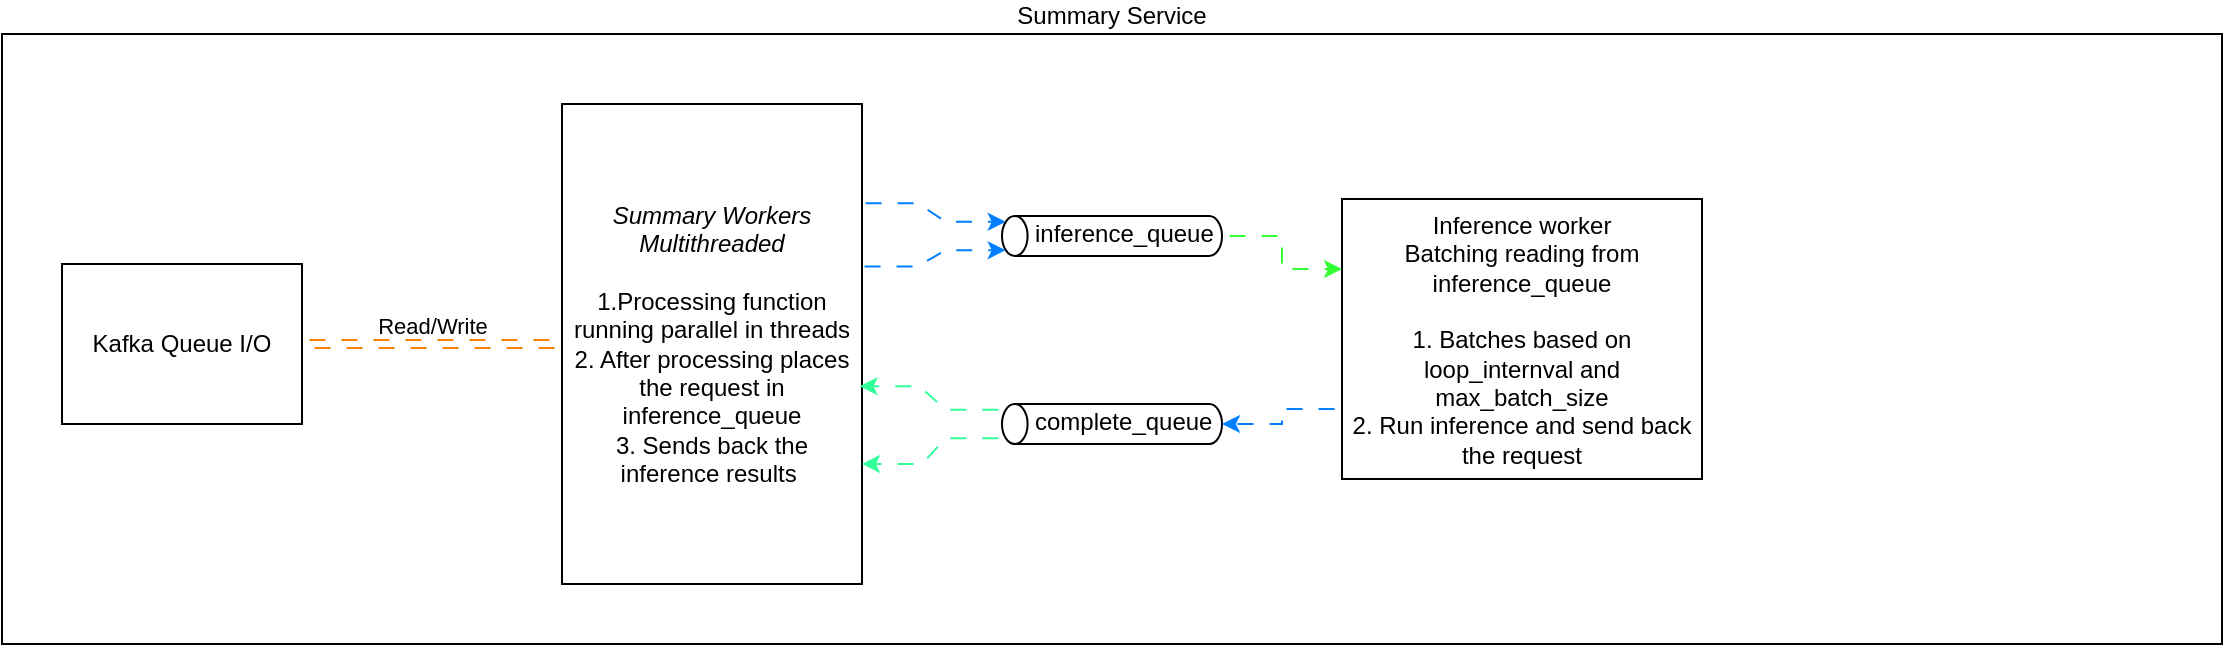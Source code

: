 <mxfile version="26.0.4">
  <diagram name="Page-1" id="5f0bae14-7c28-e335-631c-24af17079c00">
    <mxGraphModel dx="1562" dy="817" grid="1" gridSize="10" guides="1" tooltips="1" connect="1" arrows="1" fold="1" page="1" pageScale="1" pageWidth="1100" pageHeight="850" background="none" math="0" shadow="0">
      <root>
        <mxCell id="0" />
        <mxCell id="1" parent="0" />
        <mxCell id="SKI5N7TSP68030lI7nV--3" value="Summary Service" style="rounded=0;whiteSpace=wrap;html=1;labelPosition=center;verticalLabelPosition=top;align=center;verticalAlign=bottom;" vertex="1" parent="1">
          <mxGeometry x="250" y="105" width="1110" height="305" as="geometry" />
        </mxCell>
        <mxCell id="SKI5N7TSP68030lI7nV--19" value="Read/Write" style="rounded=0;orthogonalLoop=1;jettySize=auto;html=1;exitX=1;exitY=0.5;exitDx=0;exitDy=0;entryX=0;entryY=0.5;entryDx=0;entryDy=0;labelBackgroundColor=none;labelPosition=center;verticalLabelPosition=top;align=center;verticalAlign=bottom;strokeColor=#FF8000;shape=link;shadow=0;flowAnimation=1;" edge="1" parent="1" source="SKI5N7TSP68030lI7nV--2" target="SKI5N7TSP68030lI7nV--10">
          <mxGeometry relative="1" as="geometry" />
        </mxCell>
        <mxCell id="SKI5N7TSP68030lI7nV--2" value="Kafka Queue I/O" style="rounded=0;whiteSpace=wrap;html=1;" vertex="1" parent="1">
          <mxGeometry x="280" y="220" width="120" height="80" as="geometry" />
        </mxCell>
        <mxCell id="SKI5N7TSP68030lI7nV--4" value="Inference worker&lt;div&gt;Batching reading from inference_queue&lt;/div&gt;&lt;div&gt;&lt;br&gt;&lt;/div&gt;&lt;div&gt;1. Batches based on loop_internval and max_batch_size&lt;/div&gt;&lt;div&gt;2. Run inference and send back the request&lt;/div&gt;" style="rounded=0;whiteSpace=wrap;html=1;movable=1;resizable=1;rotatable=1;deletable=1;editable=1;locked=0;connectable=1;" vertex="1" parent="1">
          <mxGeometry x="920" y="187.5" width="180" height="140" as="geometry" />
        </mxCell>
        <mxCell id="SKI5N7TSP68030lI7nV--10" value="&lt;i&gt;Summary Workers&lt;/i&gt;&lt;div&gt;&lt;i&gt;Multithreaded&lt;/i&gt;&lt;/div&gt;&lt;div&gt;&lt;br&gt;&lt;/div&gt;&lt;div&gt;1.Processing function running parallel in threads&lt;/div&gt;&lt;div&gt;2. After processing places the request in inference_queue&lt;/div&gt;&lt;div&gt;3. Sends back the inference results&amp;nbsp;&lt;/div&gt;" style="rounded=0;whiteSpace=wrap;html=1;movable=1;resizable=1;rotatable=1;deletable=1;editable=1;locked=0;connectable=1;" vertex="1" parent="1">
          <mxGeometry x="530" y="140" width="150" height="240" as="geometry" />
        </mxCell>
        <mxCell id="SKI5N7TSP68030lI7nV--13" style="edgeStyle=orthogonalEdgeStyle;rounded=0;orthogonalLoop=1;jettySize=auto;html=1;exitX=0;exitY=0.5;exitDx=0;exitDy=0;exitPerimeter=0;" edge="1" parent="1">
          <mxGeometry relative="1" as="geometry">
            <mxPoint x="410" y="195" as="sourcePoint" />
            <mxPoint x="410" y="195" as="targetPoint" />
          </mxGeometry>
        </mxCell>
        <mxCell id="SKI5N7TSP68030lI7nV--14" value="inference_queue" style="shape=cylinder3;whiteSpace=wrap;html=1;boundedLbl=1;backgroundOutline=1;size=6.4;rotation=-90;textDirection=vertical-lr;" vertex="1" parent="1">
          <mxGeometry x="795" y="151" width="20" height="110" as="geometry" />
        </mxCell>
        <mxCell id="SKI5N7TSP68030lI7nV--26" value="complete_queue" style="shape=cylinder3;whiteSpace=wrap;html=1;boundedLbl=1;backgroundOutline=1;size=6.4;rotation=-90;textDirection=vertical-lr;" vertex="1" parent="1">
          <mxGeometry x="795" y="245" width="20" height="110" as="geometry" />
        </mxCell>
        <mxCell id="SKI5N7TSP68030lI7nV--37" value="" style="endArrow=classic;html=1;rounded=0;exitX=0.987;exitY=0.207;exitDx=0;exitDy=0;exitPerimeter=0;entryX=0.855;entryY=0;entryDx=0;entryDy=1.856;entryPerimeter=0;edgeStyle=entityRelationEdgeStyle;flowAnimation=1;strokeColor=#007FFF;" edge="1" parent="1" source="SKI5N7TSP68030lI7nV--10" target="SKI5N7TSP68030lI7nV--14">
          <mxGeometry width="50" height="50" relative="1" as="geometry">
            <mxPoint x="690" y="210" as="sourcePoint" />
            <mxPoint x="740" y="160" as="targetPoint" />
          </mxGeometry>
        </mxCell>
        <mxCell id="SKI5N7TSP68030lI7nV--38" value="" style="endArrow=classic;html=1;rounded=0;edgeStyle=entityRelationEdgeStyle;exitX=0.997;exitY=0.347;exitDx=0;exitDy=0;exitPerimeter=0;entryX=0.145;entryY=0;entryDx=0;entryDy=1.856;entryPerimeter=0;flowAnimation=1;strokeColor=#007FFF;" edge="1" parent="1" target="SKI5N7TSP68030lI7nV--14">
          <mxGeometry width="50" height="50" relative="1" as="geometry">
            <mxPoint x="677.55" y="221.28" as="sourcePoint" />
            <mxPoint x="773" y="210" as="targetPoint" />
          </mxGeometry>
        </mxCell>
        <mxCell id="SKI5N7TSP68030lI7nV--42" value="" style="endArrow=classic;html=1;rounded=0;entryX=1;entryY=0.75;entryDx=0;entryDy=0;exitX=0.145;exitY=0;exitDx=0;exitDy=1.856;exitPerimeter=0;strokeColor=#33FF99;edgeStyle=entityRelationEdgeStyle;flowAnimation=1;" edge="1" parent="1" source="SKI5N7TSP68030lI7nV--26" target="SKI5N7TSP68030lI7nV--10">
          <mxGeometry width="50" height="50" relative="1" as="geometry">
            <mxPoint x="700" y="380" as="sourcePoint" />
            <mxPoint x="750" y="330" as="targetPoint" />
          </mxGeometry>
        </mxCell>
        <mxCell id="SKI5N7TSP68030lI7nV--43" style="edgeStyle=entityRelationEdgeStyle;rounded=0;orthogonalLoop=1;jettySize=auto;html=1;exitX=0.855;exitY=0;exitDx=0;exitDy=1.856;exitPerimeter=0;entryX=0.992;entryY=0.588;entryDx=0;entryDy=0;entryPerimeter=0;flowAnimation=1;strokeColor=#33FF99;" edge="1" parent="1" source="SKI5N7TSP68030lI7nV--26" target="SKI5N7TSP68030lI7nV--10">
          <mxGeometry relative="1" as="geometry" />
        </mxCell>
        <mxCell id="SKI5N7TSP68030lI7nV--45" value="" style="endArrow=classic;html=1;rounded=0;entryX=0;entryY=0.25;entryDx=0;entryDy=0;exitX=0.5;exitY=1;exitDx=0;exitDy=0;exitPerimeter=0;edgeStyle=entityRelationEdgeStyle;flowAnimation=1;strokeColor=#33FF33;" edge="1" parent="1" source="SKI5N7TSP68030lI7nV--14" target="SKI5N7TSP68030lI7nV--4">
          <mxGeometry width="50" height="50" relative="1" as="geometry">
            <mxPoint x="840" y="187.5" as="sourcePoint" />
            <mxPoint x="890" y="137.5" as="targetPoint" />
          </mxGeometry>
        </mxCell>
        <mxCell id="SKI5N7TSP68030lI7nV--46" value="" style="endArrow=classic;html=1;rounded=0;entryX=0.5;entryY=1;entryDx=0;entryDy=0;exitX=0;exitY=0.75;exitDx=0;exitDy=0;edgeStyle=entityRelationEdgeStyle;entryPerimeter=0;flowAnimation=1;strokeColor=#007FFF;" edge="1" parent="1" source="SKI5N7TSP68030lI7nV--4" target="SKI5N7TSP68030lI7nV--26">
          <mxGeometry width="50" height="50" relative="1" as="geometry">
            <mxPoint x="920" y="297" as="sourcePoint" />
            <mxPoint x="860" y="280" as="targetPoint" />
          </mxGeometry>
        </mxCell>
      </root>
    </mxGraphModel>
  </diagram>
</mxfile>
